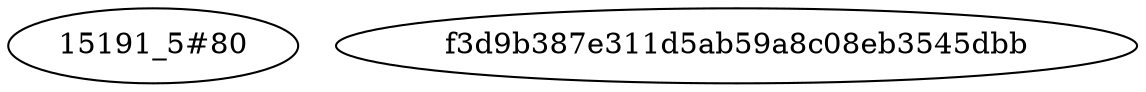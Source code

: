 graph G { "15191_5#80"[x=59594.208984375,y=5538.6236572265625]; "f3d9b387e311d5ab59a8c08eb3545dbb"[x=-59594.208984375,y=-5538.6236572265625]; }
